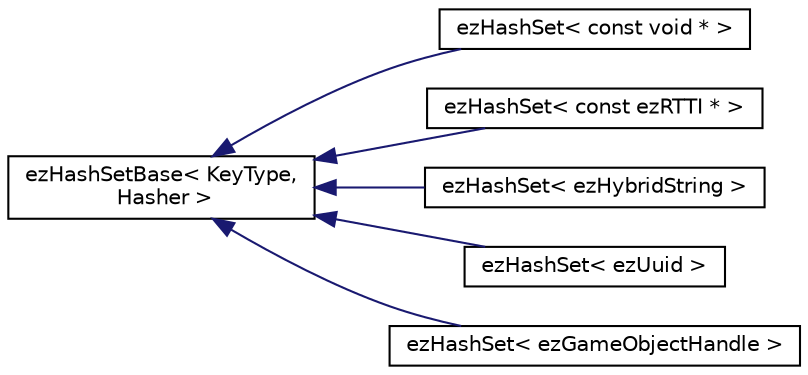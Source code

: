 digraph "Graphical Class Hierarchy"
{
 // LATEX_PDF_SIZE
  edge [fontname="Helvetica",fontsize="10",labelfontname="Helvetica",labelfontsize="10"];
  node [fontname="Helvetica",fontsize="10",shape=record];
  rankdir="LR";
  Node0 [label="ezHashSetBase\< KeyType,\l Hasher \>",height=0.2,width=0.4,color="black", fillcolor="white", style="filled",URL="$db/d4d/classez_hash_set_base.htm",tooltip="Implementation of a hashset."];
  Node0 -> Node1 [dir="back",color="midnightblue",fontsize="10",style="solid",fontname="Helvetica"];
  Node1 [label="ezHashSet\< const void * \>",height=0.2,width=0.4,color="black", fillcolor="white", style="filled",URL="$d7/dfc/classez_hash_set.htm",tooltip=" "];
  Node0 -> Node2 [dir="back",color="midnightblue",fontsize="10",style="solid",fontname="Helvetica"];
  Node2 [label="ezHashSet\< const ezRTTI * \>",height=0.2,width=0.4,color="black", fillcolor="white", style="filled",URL="$d7/dfc/classez_hash_set.htm",tooltip=" "];
  Node0 -> Node3 [dir="back",color="midnightblue",fontsize="10",style="solid",fontname="Helvetica"];
  Node3 [label="ezHashSet\< ezHybridString \>",height=0.2,width=0.4,color="black", fillcolor="white", style="filled",URL="$d7/dfc/classez_hash_set.htm",tooltip=" "];
  Node0 -> Node4 [dir="back",color="midnightblue",fontsize="10",style="solid",fontname="Helvetica"];
  Node4 [label="ezHashSet\< ezUuid \>",height=0.2,width=0.4,color="black", fillcolor="white", style="filled",URL="$d7/dfc/classez_hash_set.htm",tooltip=" "];
  Node0 -> Node5 [dir="back",color="midnightblue",fontsize="10",style="solid",fontname="Helvetica"];
  Node5 [label="ezHashSet\< ezGameObjectHandle \>",height=0.2,width=0.4,color="black", fillcolor="white", style="filled",URL="$d7/dfc/classez_hash_set.htm",tooltip=" "];
}

